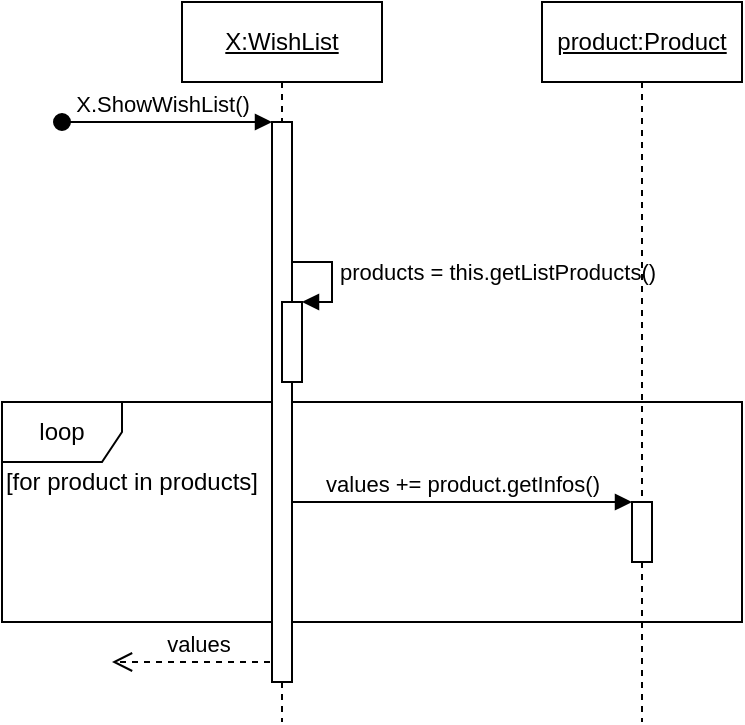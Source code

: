 <mxfile version="12.9.3" type="device"><diagram id="xSjLbOeb4Q_Lxthpekm5" name="Page-1"><mxGraphModel dx="853" dy="493" grid="1" gridSize="10" guides="1" tooltips="1" connect="1" arrows="1" fold="1" page="1" pageScale="1" pageWidth="850" pageHeight="1100" math="0" shadow="0"><root><mxCell id="0"/><mxCell id="1" parent="0"/><mxCell id="Cd-1w0f5CPjfxfT0OCZ9-16" value="loop" style="shape=umlFrame;whiteSpace=wrap;html=1;" parent="1" vertex="1"><mxGeometry x="150" y="240" width="370" height="110" as="geometry"/></mxCell><mxCell id="2cdeELx0gKLlCppEoA9O-8" value="values" style="html=1;verticalAlign=bottom;endArrow=open;dashed=1;endSize=8;" parent="1" edge="1"><mxGeometry relative="1" as="geometry"><mxPoint x="290" y="370" as="sourcePoint"/><mxPoint x="205" y="370" as="targetPoint"/></mxGeometry></mxCell><mxCell id="Cd-1w0f5CPjfxfT0OCZ9-21" value="values += product.getInfos()" style="html=1;verticalAlign=bottom;endArrow=block;entryX=0;entryY=0;" parent="1" source="2cdeELx0gKLlCppEoA9O-6" target="Cd-1w0f5CPjfxfT0OCZ9-20" edge="1"><mxGeometry relative="1" as="geometry"><mxPoint x="295" y="290" as="sourcePoint"/></mxGeometry></mxCell><mxCell id="Cd-1w0f5CPjfxfT0OCZ9-4" value="&lt;u&gt;X:WishList&lt;/u&gt;" style="shape=umlLifeline;perimeter=lifelinePerimeter;whiteSpace=wrap;html=1;container=1;collapsible=0;recursiveResize=0;outlineConnect=0;" parent="1" vertex="1"><mxGeometry x="240" y="40" width="100" height="360" as="geometry"/></mxCell><mxCell id="2cdeELx0gKLlCppEoA9O-5" value="&lt;span style=&quot;text-align: center&quot;&gt;products = this.getListProducts()&lt;/span&gt;" style="edgeStyle=orthogonalEdgeStyle;html=1;align=left;spacingLeft=2;endArrow=block;rounded=0;entryX=1;entryY=0;" parent="Cd-1w0f5CPjfxfT0OCZ9-4" target="2cdeELx0gKLlCppEoA9O-4" edge="1"><mxGeometry relative="1" as="geometry"><mxPoint x="50" y="130" as="sourcePoint"/><Array as="points"><mxPoint x="75" y="130"/></Array></mxGeometry></mxCell><mxCell id="2cdeELx0gKLlCppEoA9O-6" value="" style="html=1;points=[];perimeter=orthogonalPerimeter;" parent="Cd-1w0f5CPjfxfT0OCZ9-4" vertex="1"><mxGeometry x="45" y="60" width="10" height="280" as="geometry"/></mxCell><mxCell id="2cdeELx0gKLlCppEoA9O-4" value="" style="html=1;points=[];perimeter=orthogonalPerimeter;" parent="Cd-1w0f5CPjfxfT0OCZ9-4" vertex="1"><mxGeometry x="50" y="150" width="10" height="40" as="geometry"/></mxCell><mxCell id="Cd-1w0f5CPjfxfT0OCZ9-17" value="&lt;u&gt;product:Product&lt;/u&gt;" style="shape=umlLifeline;perimeter=lifelinePerimeter;whiteSpace=wrap;html=1;container=1;collapsible=0;recursiveResize=0;outlineConnect=0;" parent="1" vertex="1"><mxGeometry x="420" y="40" width="100" height="360" as="geometry"/></mxCell><mxCell id="Cd-1w0f5CPjfxfT0OCZ9-20" value="" style="html=1;points=[];perimeter=orthogonalPerimeter;" parent="Cd-1w0f5CPjfxfT0OCZ9-17" vertex="1"><mxGeometry x="45" y="250" width="10" height="30" as="geometry"/></mxCell><mxCell id="Cd-1w0f5CPjfxfT0OCZ9-18" value="[for product in products]" style="text;html=1;strokeColor=none;fillColor=none;align=center;verticalAlign=middle;whiteSpace=wrap;rounded=0;" parent="1" vertex="1"><mxGeometry x="150" y="270" width="130" height="20" as="geometry"/></mxCell><mxCell id="2cdeELx0gKLlCppEoA9O-2" value="X.ShowWishList()" style="html=1;verticalAlign=bottom;startArrow=oval;endArrow=block;startSize=8;" parent="1" target="2cdeELx0gKLlCppEoA9O-6" edge="1"><mxGeometry x="-0.059" relative="1" as="geometry"><mxPoint x="180" y="100" as="sourcePoint"/><mxPoint as="offset"/><mxPoint x="265" y="100" as="targetPoint"/></mxGeometry></mxCell></root></mxGraphModel></diagram></mxfile>
